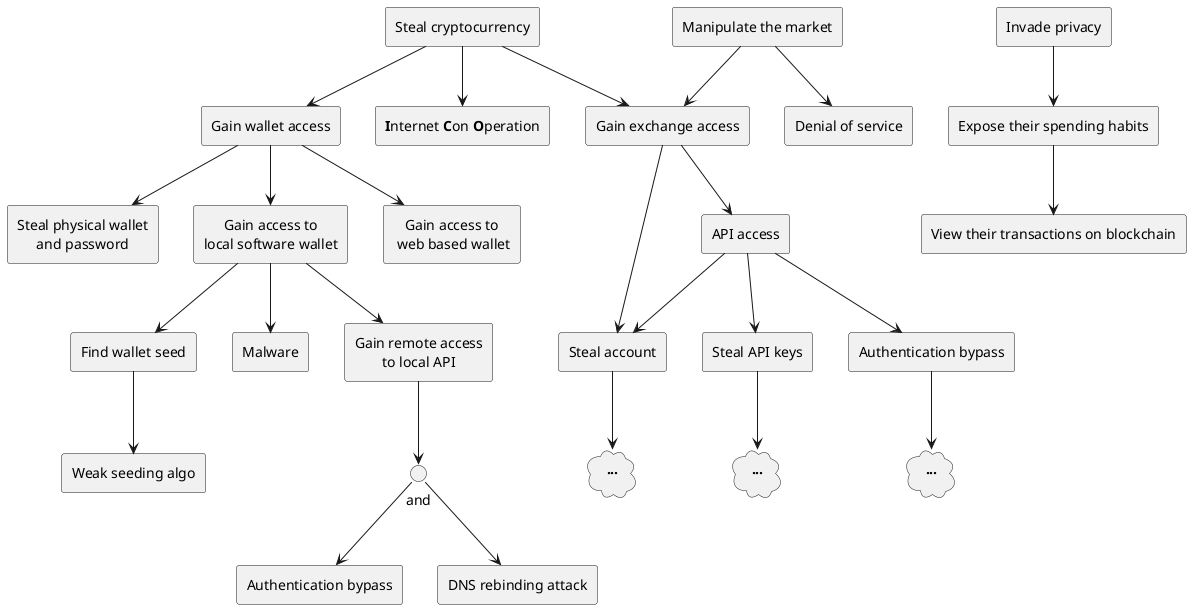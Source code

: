 @startuml
skinparam monochrome true
skinparam defaultTextAlignment center

agent "Steal cryptocurrency" as steal
agent "Manipulate the market" as market
agent "Invade privacy" as privacy

agent "Expose their spending habits" as spy
privacy --> spy
agent "View their transactions on blockchain" as blockchain
spy --> blockchain

agent "Gain wallet access" as wallet
steal --> wallet

agent "**I**nternet **C**on **O**peration" as con
steal --> con

agent "Steal physical wallet\nand password" as phys
agent "Find wallet seed" as seed
agent "Gain access to\nlocal software wallet" as accesswallet
agent "Gain access to\n web based wallet" as webwallet
wallet --> phys
wallet --> accesswallet
wallet --> webwallet
accesswallet --> seed

agent "Weak seeding algo" as weakseed
seed --> weakseed

agent "Malware" as malware
accesswallet --> malware

agent "Gain remote access\nto local API" as api
agent "Authentication bypass" as lackauth
agent "DNS rebinding attack" as dnsrebind
accesswallet --> api
interface "and" as and
api --> and
and --> lackauth
and --> dnsrebind

agent "Gain exchange access" as xaccess
agent "Steal account" as xaccount
'agent "Compromise network" as xnetwork
agent "API access" as xapi
agent "Steal API keys" as xkeys
agent "Authentication bypass" as xauthbypass
steal --> xaccess
xaccess ---> xaccount
'xaccess --> xnetwork
xaccess --> xapi
xapi --> xkeys
xapi --> xauthbypass
xapi --> xaccount

agent "Denial of service" as dos
market --> dos
market --> xaccess
'market -> steal

cloud "**···**" as another
xaccount --> another
cloud "**···**" as anothertwo
cloud "**···**" as anotherthree
xauthbypass --> anothertwo
xkeys --> anotherthree

'spy --> xaccess
'spy --> wallet

@enduml

